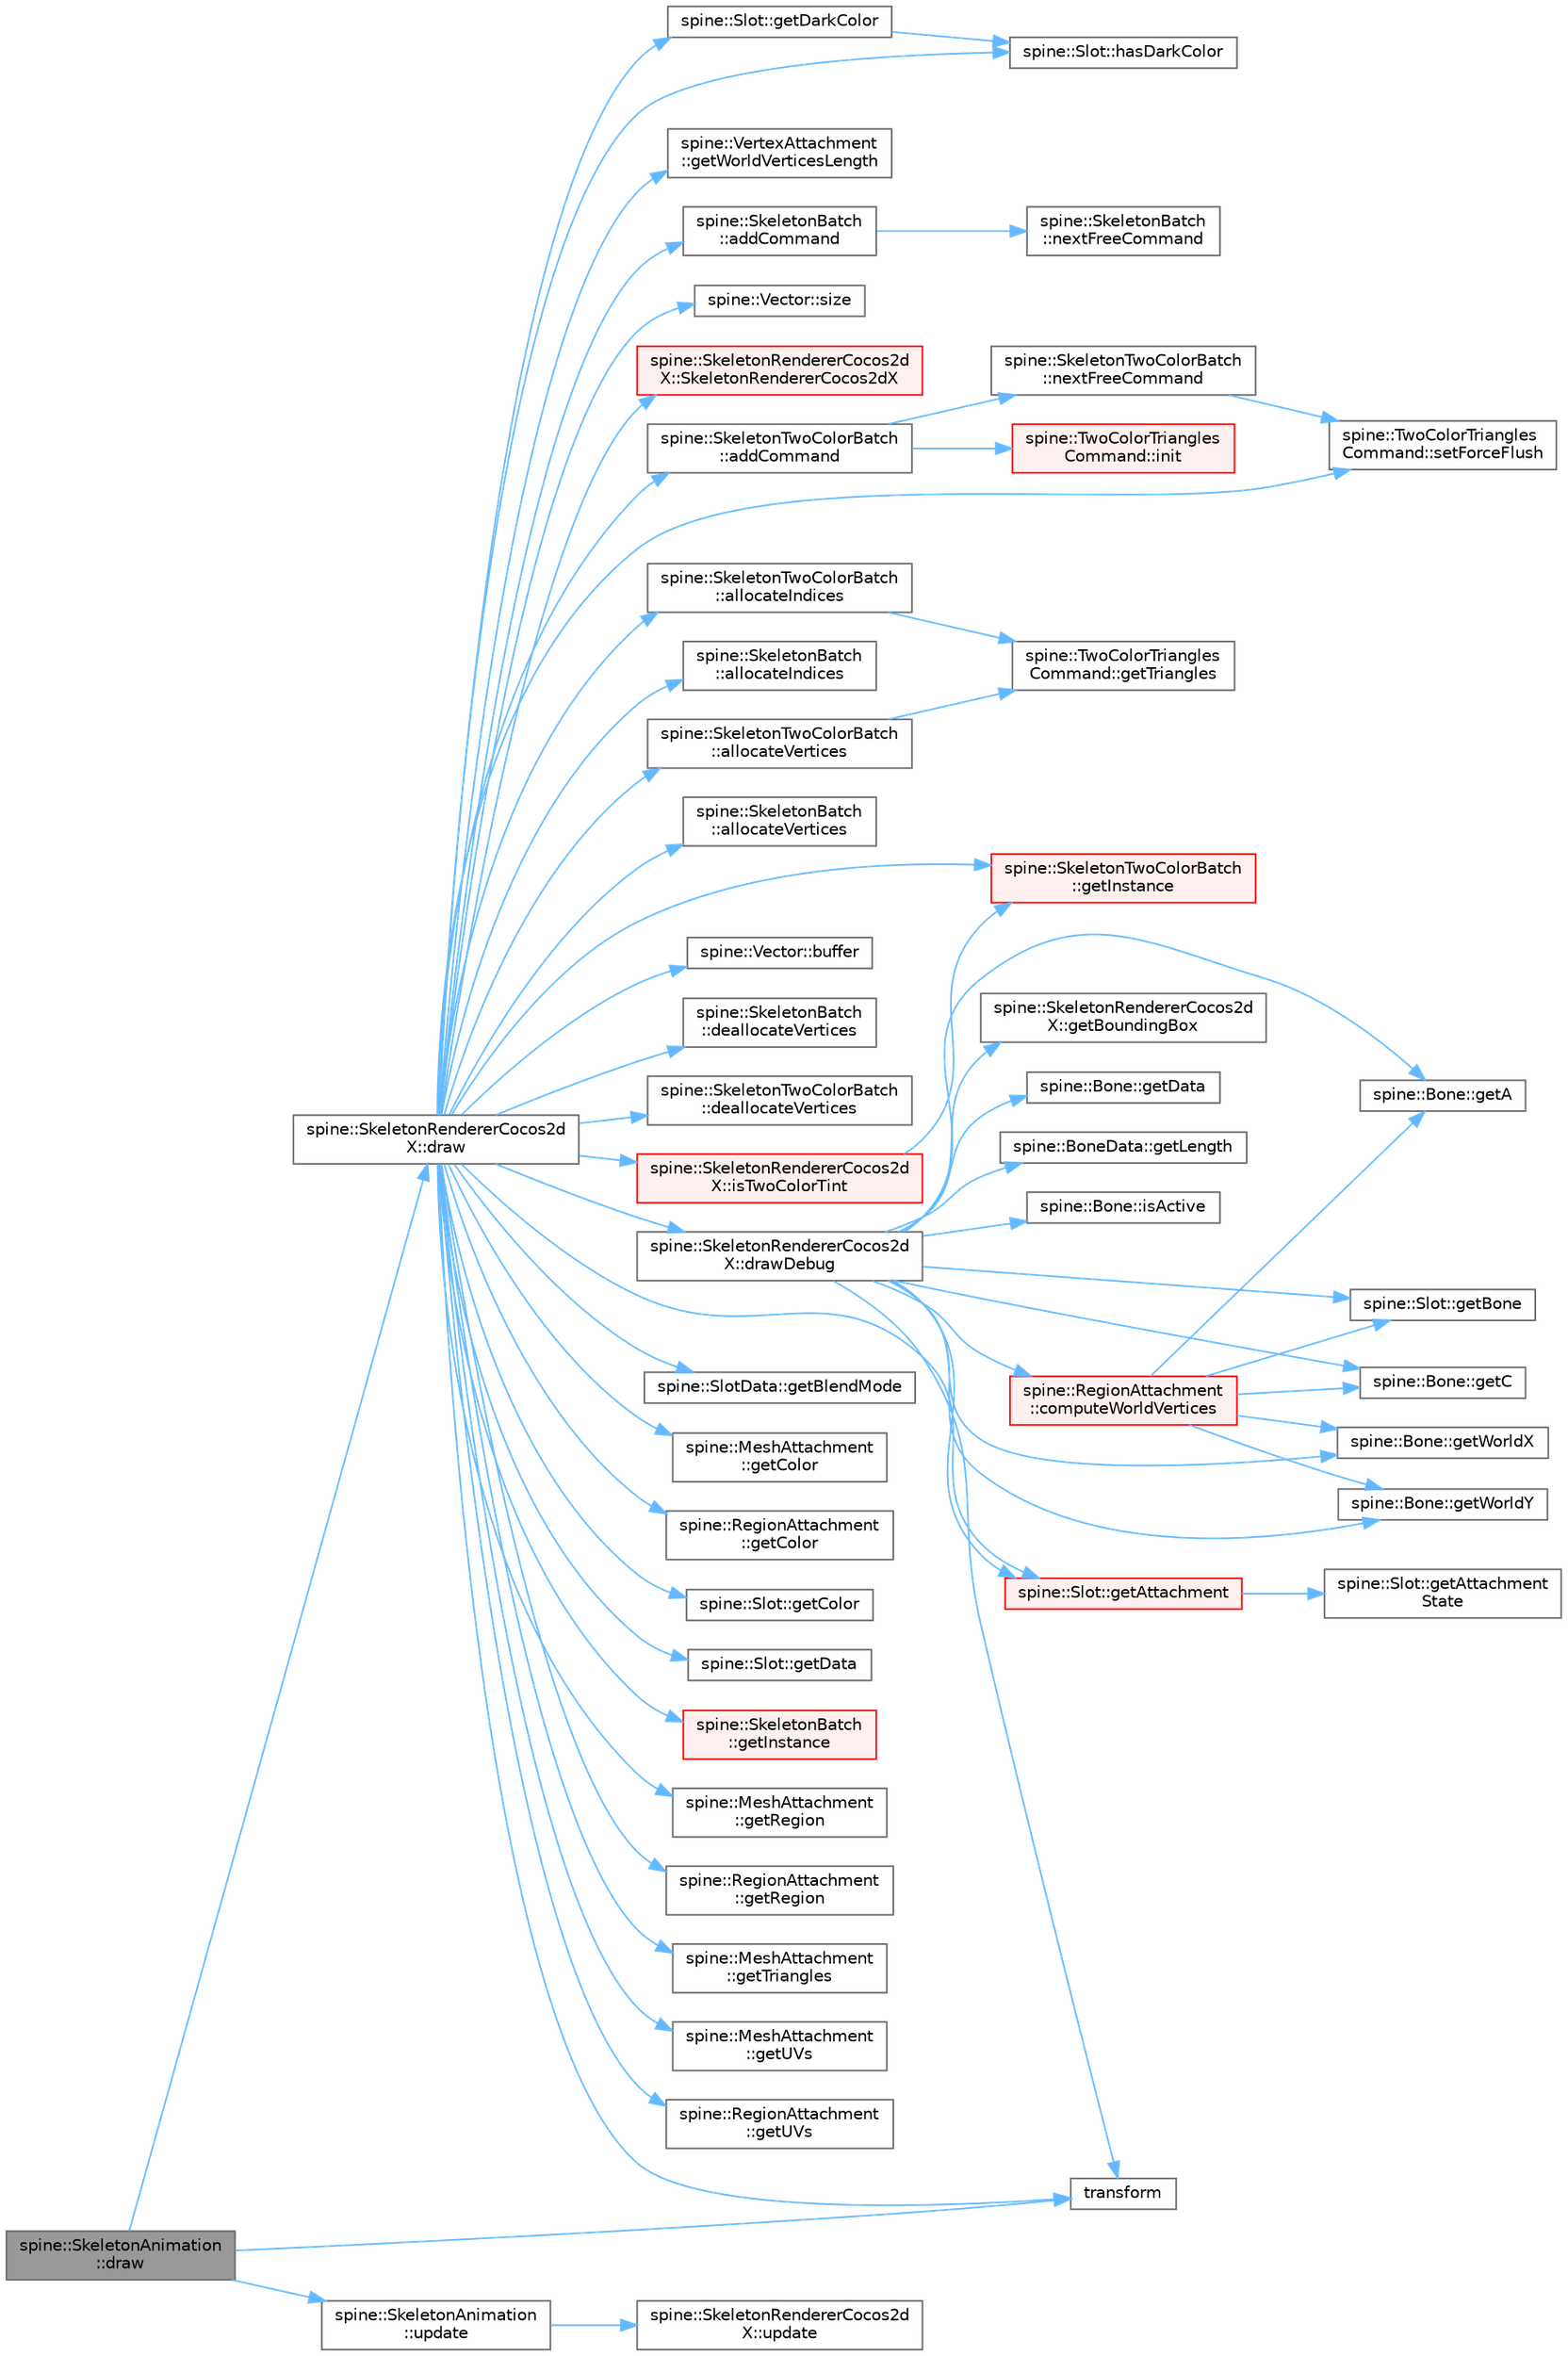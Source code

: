 digraph "spine::SkeletonAnimation::draw"
{
 // LATEX_PDF_SIZE
  bgcolor="transparent";
  edge [fontname=Helvetica,fontsize=10,labelfontname=Helvetica,labelfontsize=10];
  node [fontname=Helvetica,fontsize=10,shape=box,height=0.2,width=0.4];
  rankdir="LR";
  Node1 [id="Node000001",label="spine::SkeletonAnimation\l::draw",height=0.2,width=0.4,color="gray40", fillcolor="grey60", style="filled", fontcolor="black",tooltip=" "];
  Node1 -> Node2 [id="edge1_Node000001_Node000002",color="steelblue1",style="solid",tooltip=" "];
  Node2 [id="Node000002",label="spine::SkeletonRendererCocos2d\lX::draw",height=0.2,width=0.4,color="grey40", fillcolor="white", style="filled",URL="$classspine_1_1_skeleton_renderer_cocos2d_x.html#a2e003cb1386ea97681bf402695537c30",tooltip=" "];
  Node2 -> Node3 [id="edge2_Node000002_Node000003",color="steelblue1",style="solid",tooltip=" "];
  Node3 [id="Node000003",label="spine::SkeletonBatch\l::addCommand",height=0.2,width=0.4,color="grey40", fillcolor="white", style="filled",URL="$classspine_1_1_skeleton_batch.html#aec1373eedc6bc63f5dff94f3d1d08098",tooltip=" "];
  Node3 -> Node4 [id="edge3_Node000003_Node000004",color="steelblue1",style="solid",tooltip=" "];
  Node4 [id="Node000004",label="spine::SkeletonBatch\l::nextFreeCommand",height=0.2,width=0.4,color="grey40", fillcolor="white", style="filled",URL="$classspine_1_1_skeleton_batch.html#acdd144726c8ec540d47d0ebb0433614d",tooltip=" "];
  Node2 -> Node5 [id="edge4_Node000002_Node000005",color="steelblue1",style="solid",tooltip=" "];
  Node5 [id="Node000005",label="spine::SkeletonTwoColorBatch\l::addCommand",height=0.2,width=0.4,color="grey40", fillcolor="white", style="filled",URL="$classspine_1_1_skeleton_two_color_batch.html#af300233ab35785f9e67ffe7e693064e6",tooltip=" "];
  Node5 -> Node6 [id="edge5_Node000005_Node000006",color="steelblue1",style="solid",tooltip=" "];
  Node6 [id="Node000006",label="spine::TwoColorTriangles\lCommand::init",height=0.2,width=0.4,color="red", fillcolor="#FFF0F0", style="filled",URL="$classspine_1_1_two_color_triangles_command.html#a385e4c629471fbf28207ce3c9ecf8922",tooltip=" "];
  Node5 -> Node8 [id="edge6_Node000005_Node000008",color="steelblue1",style="solid",tooltip=" "];
  Node8 [id="Node000008",label="spine::SkeletonTwoColorBatch\l::nextFreeCommand",height=0.2,width=0.4,color="grey40", fillcolor="white", style="filled",URL="$classspine_1_1_skeleton_two_color_batch.html#a2ef0dd379c29cb6304c3d2aaa793dac8",tooltip=" "];
  Node8 -> Node9 [id="edge7_Node000008_Node000009",color="steelblue1",style="solid",tooltip=" "];
  Node9 [id="Node000009",label="spine::TwoColorTriangles\lCommand::setForceFlush",height=0.2,width=0.4,color="grey40", fillcolor="white", style="filled",URL="$classspine_1_1_two_color_triangles_command.html#a26a718261b7171fb878a1847369cc8a5",tooltip=" "];
  Node2 -> Node10 [id="edge8_Node000002_Node000010",color="steelblue1",style="solid",tooltip=" "];
  Node10 [id="Node000010",label="spine::SkeletonBatch\l::allocateIndices",height=0.2,width=0.4,color="grey40", fillcolor="white", style="filled",URL="$classspine_1_1_skeleton_batch.html#a90f37236b011a0ad7b0a84a2997680e2",tooltip=" "];
  Node2 -> Node11 [id="edge9_Node000002_Node000011",color="steelblue1",style="solid",tooltip=" "];
  Node11 [id="Node000011",label="spine::SkeletonTwoColorBatch\l::allocateIndices",height=0.2,width=0.4,color="grey40", fillcolor="white", style="filled",URL="$classspine_1_1_skeleton_two_color_batch.html#a1c5f60782c80e65d49c0a655057e2129",tooltip=" "];
  Node11 -> Node12 [id="edge10_Node000011_Node000012",color="steelblue1",style="solid",tooltip=" "];
  Node12 [id="Node000012",label="spine::TwoColorTriangles\lCommand::getTriangles",height=0.2,width=0.4,color="grey40", fillcolor="white", style="filled",URL="$classspine_1_1_two_color_triangles_command.html#a0b5f2e27a84da91efa9fb76a8b563c98",tooltip=" "];
  Node2 -> Node13 [id="edge11_Node000002_Node000013",color="steelblue1",style="solid",tooltip=" "];
  Node13 [id="Node000013",label="spine::SkeletonBatch\l::allocateVertices",height=0.2,width=0.4,color="grey40", fillcolor="white", style="filled",URL="$classspine_1_1_skeleton_batch.html#ac8a9840436602d1c8bf7e8aa59ca092f",tooltip=" "];
  Node2 -> Node14 [id="edge12_Node000002_Node000014",color="steelblue1",style="solid",tooltip=" "];
  Node14 [id="Node000014",label="spine::SkeletonTwoColorBatch\l::allocateVertices",height=0.2,width=0.4,color="grey40", fillcolor="white", style="filled",URL="$classspine_1_1_skeleton_two_color_batch.html#a951b861ed46ff62b3cc9b063ff33a39b",tooltip=" "];
  Node14 -> Node12 [id="edge13_Node000014_Node000012",color="steelblue1",style="solid",tooltip=" "];
  Node2 -> Node15 [id="edge14_Node000002_Node000015",color="steelblue1",style="solid",tooltip=" "];
  Node15 [id="Node000015",label="spine::Vector::buffer",height=0.2,width=0.4,color="grey40", fillcolor="white", style="filled",URL="$classspine_1_1_vector.html#a51e5c426b03098af297e10efdaf52e22",tooltip=" "];
  Node2 -> Node16 [id="edge15_Node000002_Node000016",color="steelblue1",style="solid",tooltip=" "];
  Node16 [id="Node000016",label="spine::SkeletonBatch\l::deallocateVertices",height=0.2,width=0.4,color="grey40", fillcolor="white", style="filled",URL="$classspine_1_1_skeleton_batch.html#ae7f2300ee79a3aac2c33a4f56c9a851d",tooltip=" "];
  Node2 -> Node17 [id="edge16_Node000002_Node000017",color="steelblue1",style="solid",tooltip=" "];
  Node17 [id="Node000017",label="spine::SkeletonTwoColorBatch\l::deallocateVertices",height=0.2,width=0.4,color="grey40", fillcolor="white", style="filled",URL="$classspine_1_1_skeleton_two_color_batch.html#a921f10e4f77a91e6f34d5132ce4c9d83",tooltip=" "];
  Node2 -> Node18 [id="edge17_Node000002_Node000018",color="steelblue1",style="solid",tooltip=" "];
  Node18 [id="Node000018",label="spine::SkeletonRendererCocos2d\lX::drawDebug",height=0.2,width=0.4,color="grey40", fillcolor="white", style="filled",URL="$classspine_1_1_skeleton_renderer_cocos2d_x.html#a076d0ded0bb1186992dca699816d1bb5",tooltip=" "];
  Node18 -> Node19 [id="edge18_Node000018_Node000019",color="steelblue1",style="solid",tooltip=" "];
  Node19 [id="Node000019",label="spine::RegionAttachment\l::computeWorldVertices",height=0.2,width=0.4,color="red", fillcolor="#FFF0F0", style="filled",URL="$classspine_1_1_region_attachment.html#aff6093b5fdcab5375c2d8b068231e66e",tooltip=" "];
  Node19 -> Node20 [id="edge19_Node000019_Node000020",color="steelblue1",style="solid",tooltip=" "];
  Node20 [id="Node000020",label="spine::Bone::getA",height=0.2,width=0.4,color="grey40", fillcolor="white", style="filled",URL="$classspine_1_1_bone.html#ad1bf794d4403f999c8f7b9f836df66d6",tooltip=" "];
  Node19 -> Node22 [id="edge20_Node000019_Node000022",color="steelblue1",style="solid",tooltip=" "];
  Node22 [id="Node000022",label="spine::Slot::getBone",height=0.2,width=0.4,color="grey40", fillcolor="white", style="filled",URL="$classspine_1_1_slot.html#a70e34507eb281998a242b6466b8465b6",tooltip=" "];
  Node19 -> Node23 [id="edge21_Node000019_Node000023",color="steelblue1",style="solid",tooltip=" "];
  Node23 [id="Node000023",label="spine::Bone::getC",height=0.2,width=0.4,color="grey40", fillcolor="white", style="filled",URL="$classspine_1_1_bone.html#a3d65d6d037c98373ee8f50c8eb8ecb9d",tooltip=" "];
  Node19 -> Node25 [id="edge22_Node000019_Node000025",color="steelblue1",style="solid",tooltip=" "];
  Node25 [id="Node000025",label="spine::Bone::getWorldX",height=0.2,width=0.4,color="grey40", fillcolor="white", style="filled",URL="$classspine_1_1_bone.html#a31d0b696d1599e91547485b299ac0177",tooltip=" "];
  Node19 -> Node26 [id="edge23_Node000019_Node000026",color="steelblue1",style="solid",tooltip=" "];
  Node26 [id="Node000026",label="spine::Bone::getWorldY",height=0.2,width=0.4,color="grey40", fillcolor="white", style="filled",URL="$classspine_1_1_bone.html#a259cfdb2fbd70a5c57a2b59a2bcbc67a",tooltip=" "];
  Node18 -> Node20 [id="edge24_Node000018_Node000020",color="steelblue1",style="solid",tooltip=" "];
  Node18 -> Node27 [id="edge25_Node000018_Node000027",color="steelblue1",style="solid",tooltip=" "];
  Node27 [id="Node000027",label="spine::Slot::getAttachment",height=0.2,width=0.4,color="red", fillcolor="#FFF0F0", style="filled",URL="$classspine_1_1_slot.html#af8f7f6c38794624b4bbcb1031d05b37b",tooltip="May be NULL."];
  Node27 -> Node28 [id="edge26_Node000027_Node000028",color="steelblue1",style="solid",tooltip=" "];
  Node28 [id="Node000028",label="spine::Slot::getAttachment\lState",height=0.2,width=0.4,color="grey40", fillcolor="white", style="filled",URL="$classspine_1_1_slot.html#af63d2293b5f0c9769d3589a7736c55a6",tooltip=" "];
  Node18 -> Node22 [id="edge27_Node000018_Node000022",color="steelblue1",style="solid",tooltip=" "];
  Node18 -> Node32 [id="edge28_Node000018_Node000032",color="steelblue1",style="solid",tooltip=" "];
  Node32 [id="Node000032",label="spine::SkeletonRendererCocos2d\lX::getBoundingBox",height=0.2,width=0.4,color="grey40", fillcolor="white", style="filled",URL="$classspine_1_1_skeleton_renderer_cocos2d_x.html#a444f77216a808ded3317bc5008067a98",tooltip=" "];
  Node18 -> Node23 [id="edge29_Node000018_Node000023",color="steelblue1",style="solid",tooltip=" "];
  Node18 -> Node33 [id="edge30_Node000018_Node000033",color="steelblue1",style="solid",tooltip=" "];
  Node33 [id="Node000033",label="spine::Bone::getData",height=0.2,width=0.4,color="grey40", fillcolor="white", style="filled",URL="$classspine_1_1_bone.html#a13b3778da0a300dbf777ce37239bdcd2",tooltip=" "];
  Node18 -> Node34 [id="edge31_Node000018_Node000034",color="steelblue1",style="solid",tooltip=" "];
  Node34 [id="Node000034",label="spine::BoneData::getLength",height=0.2,width=0.4,color="grey40", fillcolor="white", style="filled",URL="$classspine_1_1_bone_data.html#a65a3f149a10e801ca95ddb2c1ebc2bcf",tooltip=" "];
  Node18 -> Node25 [id="edge32_Node000018_Node000025",color="steelblue1",style="solid",tooltip=" "];
  Node18 -> Node26 [id="edge33_Node000018_Node000026",color="steelblue1",style="solid",tooltip=" "];
  Node18 -> Node35 [id="edge34_Node000018_Node000035",color="steelblue1",style="solid",tooltip=" "];
  Node35 [id="Node000035",label="spine::Bone::isActive",height=0.2,width=0.4,color="grey40", fillcolor="white", style="filled",URL="$classspine_1_1_bone.html#ada704b83037234cd547446faadf8b92b",tooltip=" "];
  Node18 -> Node36 [id="edge35_Node000018_Node000036",color="steelblue1",style="solid",tooltip=" "];
  Node36 [id="Node000036",label="transform",height=0.2,width=0.4,color="grey40", fillcolor="white", style="filled",URL="$geometry_8cpp.html#ad05130a1d9f2e9708c1125b4cc2fe7cb",tooltip=" "];
  Node2 -> Node27 [id="edge36_Node000002_Node000027",color="steelblue1",style="solid",tooltip=" "];
  Node2 -> Node37 [id="edge37_Node000002_Node000037",color="steelblue1",style="solid",tooltip=" "];
  Node37 [id="Node000037",label="spine::SlotData::getBlendMode",height=0.2,width=0.4,color="grey40", fillcolor="white", style="filled",URL="$classspine_1_1_slot_data.html#a96a454bc91254bf20ed36b648e8ce160",tooltip=" "];
  Node2 -> Node38 [id="edge38_Node000002_Node000038",color="steelblue1",style="solid",tooltip=" "];
  Node38 [id="Node000038",label="spine::MeshAttachment\l::getColor",height=0.2,width=0.4,color="grey40", fillcolor="white", style="filled",URL="$classspine_1_1_mesh_attachment.html#a8233c62ec872521c836a780d9f2aef03",tooltip=" "];
  Node2 -> Node39 [id="edge39_Node000002_Node000039",color="steelblue1",style="solid",tooltip=" "];
  Node39 [id="Node000039",label="spine::RegionAttachment\l::getColor",height=0.2,width=0.4,color="grey40", fillcolor="white", style="filled",URL="$classspine_1_1_region_attachment.html#ab7f22bbc560f9c046b8076ff970a38c5",tooltip=" "];
  Node2 -> Node40 [id="edge40_Node000002_Node000040",color="steelblue1",style="solid",tooltip=" "];
  Node40 [id="Node000040",label="spine::Slot::getColor",height=0.2,width=0.4,color="grey40", fillcolor="white", style="filled",URL="$classspine_1_1_slot.html#a46318ae842c4846d16ae33d16b1916dc",tooltip=" "];
  Node2 -> Node41 [id="edge41_Node000002_Node000041",color="steelblue1",style="solid",tooltip=" "];
  Node41 [id="Node000041",label="spine::Slot::getDarkColor",height=0.2,width=0.4,color="grey40", fillcolor="white", style="filled",URL="$classspine_1_1_slot.html#aa42c52420f332b1027b37016b13d3457",tooltip=" "];
  Node41 -> Node42 [id="edge42_Node000041_Node000042",color="steelblue1",style="solid",tooltip=" "];
  Node42 [id="Node000042",label="spine::Slot::hasDarkColor",height=0.2,width=0.4,color="grey40", fillcolor="white", style="filled",URL="$classspine_1_1_slot.html#aaf24b2b20880efd58f1154860e0d8050",tooltip=" "];
  Node2 -> Node43 [id="edge43_Node000002_Node000043",color="steelblue1",style="solid",tooltip=" "];
  Node43 [id="Node000043",label="spine::Slot::getData",height=0.2,width=0.4,color="grey40", fillcolor="white", style="filled",URL="$classspine_1_1_slot.html#aa40b9c57e081fa331da138ce469ec8a4",tooltip=" "];
  Node2 -> Node44 [id="edge44_Node000002_Node000044",color="steelblue1",style="solid",tooltip=" "];
  Node44 [id="Node000044",label="spine::SkeletonBatch\l::getInstance",height=0.2,width=0.4,color="red", fillcolor="#FFF0F0", style="filled",URL="$classspine_1_1_skeleton_batch.html#a436fdff286dd0313bbb278ca9eed6dbb",tooltip=" "];
  Node2 -> Node48 [id="edge45_Node000002_Node000048",color="steelblue1",style="solid",tooltip=" "];
  Node48 [id="Node000048",label="spine::SkeletonTwoColorBatch\l::getInstance",height=0.2,width=0.4,color="red", fillcolor="#FFF0F0", style="filled",URL="$classspine_1_1_skeleton_two_color_batch.html#abacd6945d2558cf27d9fd04dff6de2b7",tooltip=" "];
  Node2 -> Node52 [id="edge46_Node000002_Node000052",color="steelblue1",style="solid",tooltip=" "];
  Node52 [id="Node000052",label="spine::MeshAttachment\l::getRegion",height=0.2,width=0.4,color="grey40", fillcolor="white", style="filled",URL="$classspine_1_1_mesh_attachment.html#a8197ef03ada782693e628ef0a7064fc4",tooltip=" "];
  Node2 -> Node53 [id="edge47_Node000002_Node000053",color="steelblue1",style="solid",tooltip=" "];
  Node53 [id="Node000053",label="spine::RegionAttachment\l::getRegion",height=0.2,width=0.4,color="grey40", fillcolor="white", style="filled",URL="$classspine_1_1_region_attachment.html#adf3addb5aec6daa0d88e3bb9ed3c5305",tooltip=" "];
  Node2 -> Node54 [id="edge48_Node000002_Node000054",color="steelblue1",style="solid",tooltip=" "];
  Node54 [id="Node000054",label="spine::MeshAttachment\l::getTriangles",height=0.2,width=0.4,color="grey40", fillcolor="white", style="filled",URL="$classspine_1_1_mesh_attachment.html#aadf3c1282b1f3f82f86783914c72c224",tooltip=" "];
  Node2 -> Node55 [id="edge49_Node000002_Node000055",color="steelblue1",style="solid",tooltip=" "];
  Node55 [id="Node000055",label="spine::MeshAttachment\l::getUVs",height=0.2,width=0.4,color="grey40", fillcolor="white", style="filled",URL="$classspine_1_1_mesh_attachment.html#a9001d58a2fd7f88e3d3cab1f6c94109f",tooltip="The UV pair for each vertex, normalized within the entire texture. See also MeshAttachment::updateReg..."];
  Node2 -> Node56 [id="edge50_Node000002_Node000056",color="steelblue1",style="solid",tooltip=" "];
  Node56 [id="Node000056",label="spine::RegionAttachment\l::getUVs",height=0.2,width=0.4,color="grey40", fillcolor="white", style="filled",URL="$classspine_1_1_region_attachment.html#a52c9dad057bd37dd9b82fa3670d41a91",tooltip=" "];
  Node2 -> Node57 [id="edge51_Node000002_Node000057",color="steelblue1",style="solid",tooltip=" "];
  Node57 [id="Node000057",label="spine::VertexAttachment\l::getWorldVerticesLength",height=0.2,width=0.4,color="grey40", fillcolor="white", style="filled",URL="$classspine_1_1_vertex_attachment.html#a569313a21c00efa9cc0b65368b3f8a3c",tooltip=" "];
  Node2 -> Node42 [id="edge52_Node000002_Node000042",color="steelblue1",style="solid",tooltip=" "];
  Node2 -> Node58 [id="edge53_Node000002_Node000058",color="steelblue1",style="solid",tooltip=" "];
  Node58 [id="Node000058",label="spine::SkeletonRendererCocos2d\lX::isTwoColorTint",height=0.2,width=0.4,color="red", fillcolor="#FFF0F0", style="filled",URL="$classspine_1_1_skeleton_renderer_cocos2d_x.html#acf48a6a9bed7c4f33b46884d3dd42146",tooltip=" "];
  Node58 -> Node48 [id="edge54_Node000058_Node000048",color="steelblue1",style="solid",tooltip=" "];
  Node2 -> Node9 [id="edge55_Node000002_Node000009",color="steelblue1",style="solid",tooltip=" "];
  Node2 -> Node60 [id="edge56_Node000002_Node000060",color="steelblue1",style="solid",tooltip=" "];
  Node60 [id="Node000060",label="spine::Vector::size",height=0.2,width=0.4,color="grey40", fillcolor="white", style="filled",URL="$classspine_1_1_vector.html#a9a93bc1e4174a3abf92154b3c1017542",tooltip=" "];
  Node2 -> Node61 [id="edge57_Node000002_Node000061",color="steelblue1",style="solid",tooltip=" "];
  Node61 [id="Node000061",label="spine::SkeletonRendererCocos2d\lX::SkeletonRendererCocos2dX",height=0.2,width=0.4,color="red", fillcolor="#FFF0F0", style="filled",URL="$classspine_1_1_skeleton_renderer_cocos2d_x.html#ad15816930cc65123fd888dd1dcc2cdfc",tooltip=" "];
  Node2 -> Node36 [id="edge58_Node000002_Node000036",color="steelblue1",style="solid",tooltip=" "];
  Node1 -> Node36 [id="edge59_Node000001_Node000036",color="steelblue1",style="solid",tooltip=" "];
  Node1 -> Node67 [id="edge60_Node000001_Node000067",color="steelblue1",style="solid",tooltip=" "];
  Node67 [id="Node000067",label="spine::SkeletonAnimation\l::update",height=0.2,width=0.4,color="grey40", fillcolor="white", style="filled",URL="$classspine_1_1_skeleton_animation.html#a3b040f3263b61c34ca878c1ec7676e6f",tooltip=" "];
  Node67 -> Node68 [id="edge61_Node000067_Node000068",color="steelblue1",style="solid",tooltip=" "];
  Node68 [id="Node000068",label="spine::SkeletonRendererCocos2d\lX::update",height=0.2,width=0.4,color="grey40", fillcolor="white", style="filled",URL="$classspine_1_1_skeleton_renderer_cocos2d_x.html#a94bb80f030d7a78c9d7ad2384c3b6d5d",tooltip=" "];
}
